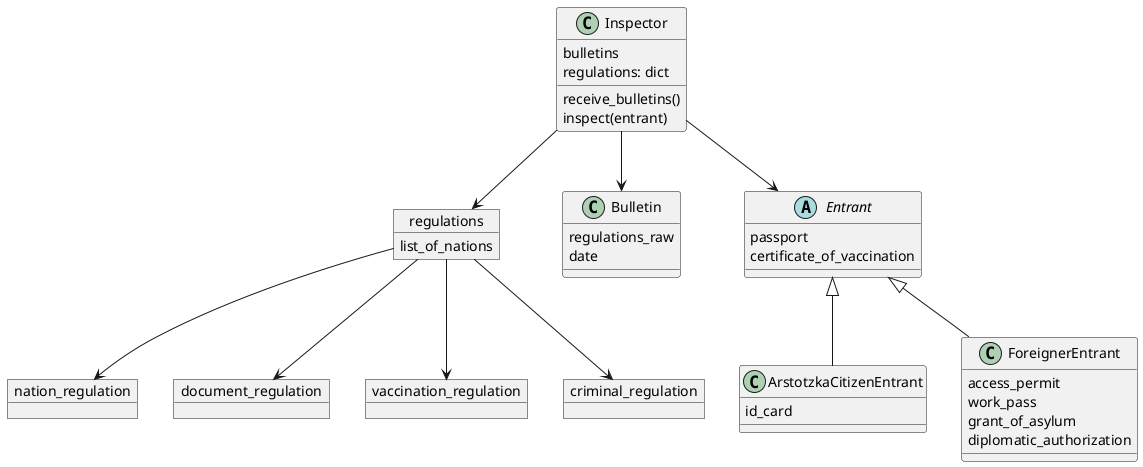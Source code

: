 @startuml

object regulations{
    list_of_nations
}

object nation_regulation

object document_regulation

object vaccination_regulation

object criminal_regulation

regulations --> nation_regulation
regulations --> document_regulation
regulations --> vaccination_regulation
regulations --> criminal_regulation

class Bulletin{
    regulations_raw
    date
}


class Inspector{
    bulletins
    regulations: dict
    receive_bulletins()
    inspect(entrant)    
}

Inspector --> regulations
Inspector --> Bulletin

abstract Entrant{
    passport
    certificate_of_vaccination
}

Inspector --> Entrant

class ArstotzkaCitizenEntrant{
    id_card
}

class ForeignerEntrant{
    access_permit
    work_pass
    grant_of_asylum
    diplomatic_authorization
}

Entrant <|-- ForeignerEntrant
Entrant <|-- ArstotzkaCitizenEntrant

@enduml